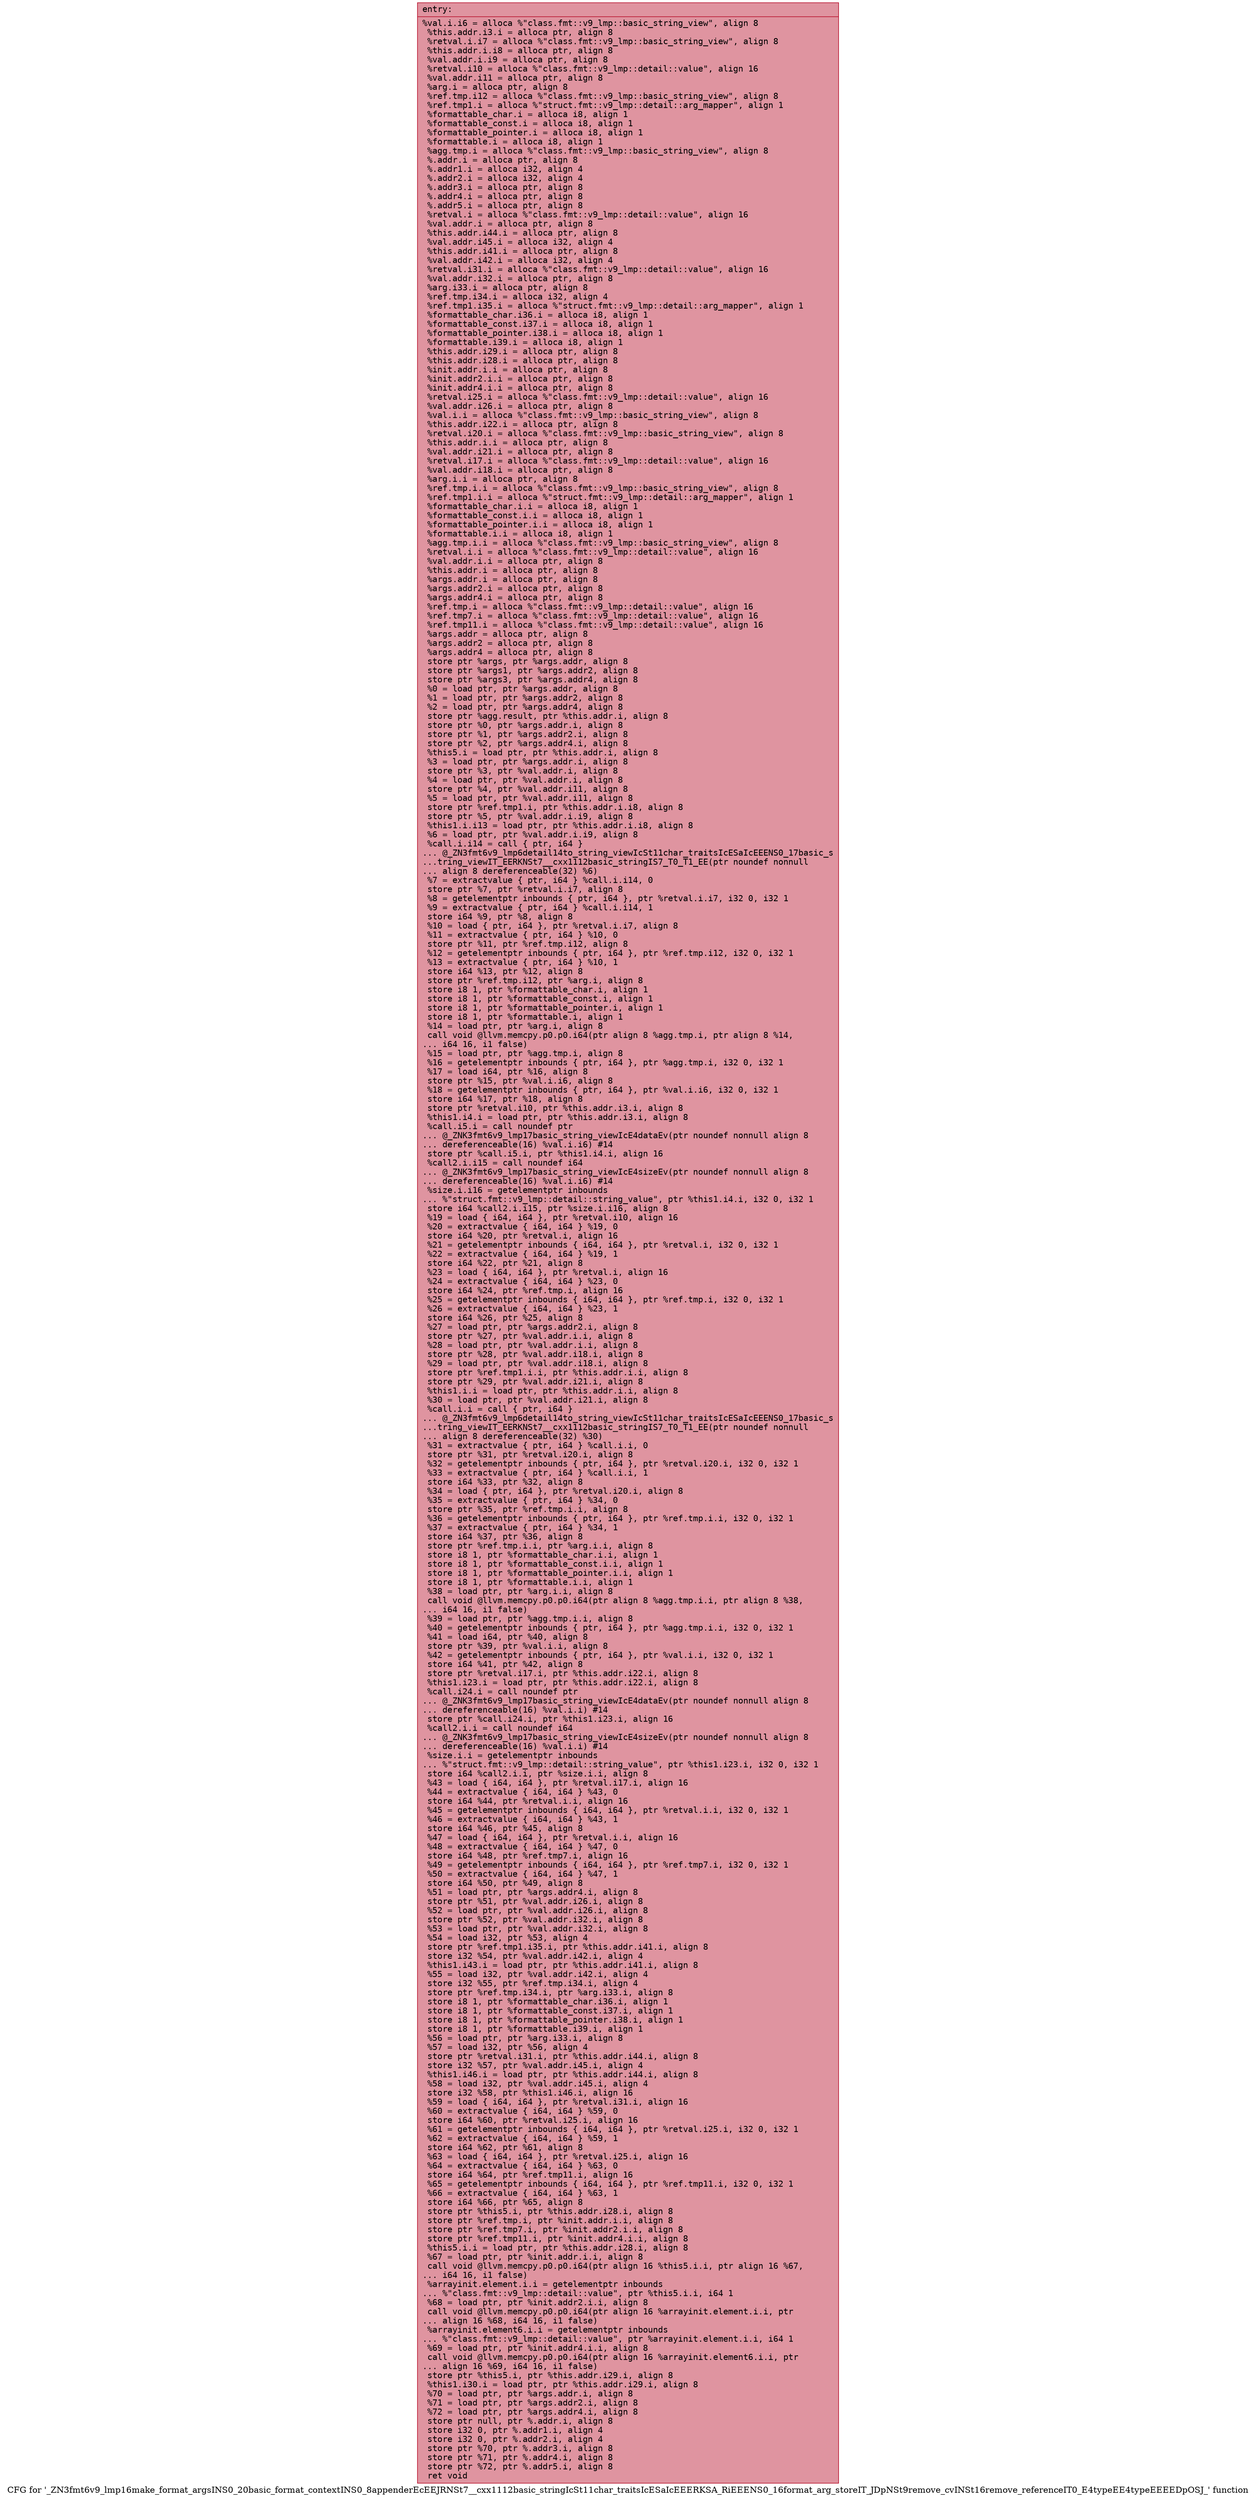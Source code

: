 digraph "CFG for '_ZN3fmt6v9_lmp16make_format_argsINS0_20basic_format_contextINS0_8appenderEcEEJRNSt7__cxx1112basic_stringIcSt11char_traitsIcESaIcEEERKSA_RiEEENS0_16format_arg_storeIT_JDpNSt9remove_cvINSt16remove_referenceIT0_E4typeEE4typeEEEEDpOSJ_' function" {
	label="CFG for '_ZN3fmt6v9_lmp16make_format_argsINS0_20basic_format_contextINS0_8appenderEcEEJRNSt7__cxx1112basic_stringIcSt11char_traitsIcESaIcEEERKSA_RiEEENS0_16format_arg_storeIT_JDpNSt9remove_cvINSt16remove_referenceIT0_E4typeEE4typeEEEEDpOSJ_' function";

	Node0x55bfca180a60 [shape=record,color="#b70d28ff", style=filled, fillcolor="#b70d2870" fontname="Courier",label="{entry:\l|  %val.i.i6 = alloca %\"class.fmt::v9_lmp::basic_string_view\", align 8\l  %this.addr.i3.i = alloca ptr, align 8\l  %retval.i.i7 = alloca %\"class.fmt::v9_lmp::basic_string_view\", align 8\l  %this.addr.i.i8 = alloca ptr, align 8\l  %val.addr.i.i9 = alloca ptr, align 8\l  %retval.i10 = alloca %\"class.fmt::v9_lmp::detail::value\", align 16\l  %val.addr.i11 = alloca ptr, align 8\l  %arg.i = alloca ptr, align 8\l  %ref.tmp.i12 = alloca %\"class.fmt::v9_lmp::basic_string_view\", align 8\l  %ref.tmp1.i = alloca %\"struct.fmt::v9_lmp::detail::arg_mapper\", align 1\l  %formattable_char.i = alloca i8, align 1\l  %formattable_const.i = alloca i8, align 1\l  %formattable_pointer.i = alloca i8, align 1\l  %formattable.i = alloca i8, align 1\l  %agg.tmp.i = alloca %\"class.fmt::v9_lmp::basic_string_view\", align 8\l  %.addr.i = alloca ptr, align 8\l  %.addr1.i = alloca i32, align 4\l  %.addr2.i = alloca i32, align 4\l  %.addr3.i = alloca ptr, align 8\l  %.addr4.i = alloca ptr, align 8\l  %.addr5.i = alloca ptr, align 8\l  %retval.i = alloca %\"class.fmt::v9_lmp::detail::value\", align 16\l  %val.addr.i = alloca ptr, align 8\l  %this.addr.i44.i = alloca ptr, align 8\l  %val.addr.i45.i = alloca i32, align 4\l  %this.addr.i41.i = alloca ptr, align 8\l  %val.addr.i42.i = alloca i32, align 4\l  %retval.i31.i = alloca %\"class.fmt::v9_lmp::detail::value\", align 16\l  %val.addr.i32.i = alloca ptr, align 8\l  %arg.i33.i = alloca ptr, align 8\l  %ref.tmp.i34.i = alloca i32, align 4\l  %ref.tmp1.i35.i = alloca %\"struct.fmt::v9_lmp::detail::arg_mapper\", align 1\l  %formattable_char.i36.i = alloca i8, align 1\l  %formattable_const.i37.i = alloca i8, align 1\l  %formattable_pointer.i38.i = alloca i8, align 1\l  %formattable.i39.i = alloca i8, align 1\l  %this.addr.i29.i = alloca ptr, align 8\l  %this.addr.i28.i = alloca ptr, align 8\l  %init.addr.i.i = alloca ptr, align 8\l  %init.addr2.i.i = alloca ptr, align 8\l  %init.addr4.i.i = alloca ptr, align 8\l  %retval.i25.i = alloca %\"class.fmt::v9_lmp::detail::value\", align 16\l  %val.addr.i26.i = alloca ptr, align 8\l  %val.i.i = alloca %\"class.fmt::v9_lmp::basic_string_view\", align 8\l  %this.addr.i22.i = alloca ptr, align 8\l  %retval.i20.i = alloca %\"class.fmt::v9_lmp::basic_string_view\", align 8\l  %this.addr.i.i = alloca ptr, align 8\l  %val.addr.i21.i = alloca ptr, align 8\l  %retval.i17.i = alloca %\"class.fmt::v9_lmp::detail::value\", align 16\l  %val.addr.i18.i = alloca ptr, align 8\l  %arg.i.i = alloca ptr, align 8\l  %ref.tmp.i.i = alloca %\"class.fmt::v9_lmp::basic_string_view\", align 8\l  %ref.tmp1.i.i = alloca %\"struct.fmt::v9_lmp::detail::arg_mapper\", align 1\l  %formattable_char.i.i = alloca i8, align 1\l  %formattable_const.i.i = alloca i8, align 1\l  %formattable_pointer.i.i = alloca i8, align 1\l  %formattable.i.i = alloca i8, align 1\l  %agg.tmp.i.i = alloca %\"class.fmt::v9_lmp::basic_string_view\", align 8\l  %retval.i.i = alloca %\"class.fmt::v9_lmp::detail::value\", align 16\l  %val.addr.i.i = alloca ptr, align 8\l  %this.addr.i = alloca ptr, align 8\l  %args.addr.i = alloca ptr, align 8\l  %args.addr2.i = alloca ptr, align 8\l  %args.addr4.i = alloca ptr, align 8\l  %ref.tmp.i = alloca %\"class.fmt::v9_lmp::detail::value\", align 16\l  %ref.tmp7.i = alloca %\"class.fmt::v9_lmp::detail::value\", align 16\l  %ref.tmp11.i = alloca %\"class.fmt::v9_lmp::detail::value\", align 16\l  %args.addr = alloca ptr, align 8\l  %args.addr2 = alloca ptr, align 8\l  %args.addr4 = alloca ptr, align 8\l  store ptr %args, ptr %args.addr, align 8\l  store ptr %args1, ptr %args.addr2, align 8\l  store ptr %args3, ptr %args.addr4, align 8\l  %0 = load ptr, ptr %args.addr, align 8\l  %1 = load ptr, ptr %args.addr2, align 8\l  %2 = load ptr, ptr %args.addr4, align 8\l  store ptr %agg.result, ptr %this.addr.i, align 8\l  store ptr %0, ptr %args.addr.i, align 8\l  store ptr %1, ptr %args.addr2.i, align 8\l  store ptr %2, ptr %args.addr4.i, align 8\l  %this5.i = load ptr, ptr %this.addr.i, align 8\l  %3 = load ptr, ptr %args.addr.i, align 8\l  store ptr %3, ptr %val.addr.i, align 8\l  %4 = load ptr, ptr %val.addr.i, align 8\l  store ptr %4, ptr %val.addr.i11, align 8\l  %5 = load ptr, ptr %val.addr.i11, align 8\l  store ptr %ref.tmp1.i, ptr %this.addr.i.i8, align 8\l  store ptr %5, ptr %val.addr.i.i9, align 8\l  %this1.i.i13 = load ptr, ptr %this.addr.i.i8, align 8\l  %6 = load ptr, ptr %val.addr.i.i9, align 8\l  %call.i.i14 = call \{ ptr, i64 \}\l... @_ZN3fmt6v9_lmp6detail14to_string_viewIcSt11char_traitsIcESaIcEEENS0_17basic_s\l...tring_viewIT_EERKNSt7__cxx1112basic_stringIS7_T0_T1_EE(ptr noundef nonnull\l... align 8 dereferenceable(32) %6)\l  %7 = extractvalue \{ ptr, i64 \} %call.i.i14, 0\l  store ptr %7, ptr %retval.i.i7, align 8\l  %8 = getelementptr inbounds \{ ptr, i64 \}, ptr %retval.i.i7, i32 0, i32 1\l  %9 = extractvalue \{ ptr, i64 \} %call.i.i14, 1\l  store i64 %9, ptr %8, align 8\l  %10 = load \{ ptr, i64 \}, ptr %retval.i.i7, align 8\l  %11 = extractvalue \{ ptr, i64 \} %10, 0\l  store ptr %11, ptr %ref.tmp.i12, align 8\l  %12 = getelementptr inbounds \{ ptr, i64 \}, ptr %ref.tmp.i12, i32 0, i32 1\l  %13 = extractvalue \{ ptr, i64 \} %10, 1\l  store i64 %13, ptr %12, align 8\l  store ptr %ref.tmp.i12, ptr %arg.i, align 8\l  store i8 1, ptr %formattable_char.i, align 1\l  store i8 1, ptr %formattable_const.i, align 1\l  store i8 1, ptr %formattable_pointer.i, align 1\l  store i8 1, ptr %formattable.i, align 1\l  %14 = load ptr, ptr %arg.i, align 8\l  call void @llvm.memcpy.p0.p0.i64(ptr align 8 %agg.tmp.i, ptr align 8 %14,\l... i64 16, i1 false)\l  %15 = load ptr, ptr %agg.tmp.i, align 8\l  %16 = getelementptr inbounds \{ ptr, i64 \}, ptr %agg.tmp.i, i32 0, i32 1\l  %17 = load i64, ptr %16, align 8\l  store ptr %15, ptr %val.i.i6, align 8\l  %18 = getelementptr inbounds \{ ptr, i64 \}, ptr %val.i.i6, i32 0, i32 1\l  store i64 %17, ptr %18, align 8\l  store ptr %retval.i10, ptr %this.addr.i3.i, align 8\l  %this1.i4.i = load ptr, ptr %this.addr.i3.i, align 8\l  %call.i5.i = call noundef ptr\l... @_ZNK3fmt6v9_lmp17basic_string_viewIcE4dataEv(ptr noundef nonnull align 8\l... dereferenceable(16) %val.i.i6) #14\l  store ptr %call.i5.i, ptr %this1.i4.i, align 16\l  %call2.i.i15 = call noundef i64\l... @_ZNK3fmt6v9_lmp17basic_string_viewIcE4sizeEv(ptr noundef nonnull align 8\l... dereferenceable(16) %val.i.i6) #14\l  %size.i.i16 = getelementptr inbounds\l... %\"struct.fmt::v9_lmp::detail::string_value\", ptr %this1.i4.i, i32 0, i32 1\l  store i64 %call2.i.i15, ptr %size.i.i16, align 8\l  %19 = load \{ i64, i64 \}, ptr %retval.i10, align 16\l  %20 = extractvalue \{ i64, i64 \} %19, 0\l  store i64 %20, ptr %retval.i, align 16\l  %21 = getelementptr inbounds \{ i64, i64 \}, ptr %retval.i, i32 0, i32 1\l  %22 = extractvalue \{ i64, i64 \} %19, 1\l  store i64 %22, ptr %21, align 8\l  %23 = load \{ i64, i64 \}, ptr %retval.i, align 16\l  %24 = extractvalue \{ i64, i64 \} %23, 0\l  store i64 %24, ptr %ref.tmp.i, align 16\l  %25 = getelementptr inbounds \{ i64, i64 \}, ptr %ref.tmp.i, i32 0, i32 1\l  %26 = extractvalue \{ i64, i64 \} %23, 1\l  store i64 %26, ptr %25, align 8\l  %27 = load ptr, ptr %args.addr2.i, align 8\l  store ptr %27, ptr %val.addr.i.i, align 8\l  %28 = load ptr, ptr %val.addr.i.i, align 8\l  store ptr %28, ptr %val.addr.i18.i, align 8\l  %29 = load ptr, ptr %val.addr.i18.i, align 8\l  store ptr %ref.tmp1.i.i, ptr %this.addr.i.i, align 8\l  store ptr %29, ptr %val.addr.i21.i, align 8\l  %this1.i.i = load ptr, ptr %this.addr.i.i, align 8\l  %30 = load ptr, ptr %val.addr.i21.i, align 8\l  %call.i.i = call \{ ptr, i64 \}\l... @_ZN3fmt6v9_lmp6detail14to_string_viewIcSt11char_traitsIcESaIcEEENS0_17basic_s\l...tring_viewIT_EERKNSt7__cxx1112basic_stringIS7_T0_T1_EE(ptr noundef nonnull\l... align 8 dereferenceable(32) %30)\l  %31 = extractvalue \{ ptr, i64 \} %call.i.i, 0\l  store ptr %31, ptr %retval.i20.i, align 8\l  %32 = getelementptr inbounds \{ ptr, i64 \}, ptr %retval.i20.i, i32 0, i32 1\l  %33 = extractvalue \{ ptr, i64 \} %call.i.i, 1\l  store i64 %33, ptr %32, align 8\l  %34 = load \{ ptr, i64 \}, ptr %retval.i20.i, align 8\l  %35 = extractvalue \{ ptr, i64 \} %34, 0\l  store ptr %35, ptr %ref.tmp.i.i, align 8\l  %36 = getelementptr inbounds \{ ptr, i64 \}, ptr %ref.tmp.i.i, i32 0, i32 1\l  %37 = extractvalue \{ ptr, i64 \} %34, 1\l  store i64 %37, ptr %36, align 8\l  store ptr %ref.tmp.i.i, ptr %arg.i.i, align 8\l  store i8 1, ptr %formattable_char.i.i, align 1\l  store i8 1, ptr %formattable_const.i.i, align 1\l  store i8 1, ptr %formattable_pointer.i.i, align 1\l  store i8 1, ptr %formattable.i.i, align 1\l  %38 = load ptr, ptr %arg.i.i, align 8\l  call void @llvm.memcpy.p0.p0.i64(ptr align 8 %agg.tmp.i.i, ptr align 8 %38,\l... i64 16, i1 false)\l  %39 = load ptr, ptr %agg.tmp.i.i, align 8\l  %40 = getelementptr inbounds \{ ptr, i64 \}, ptr %agg.tmp.i.i, i32 0, i32 1\l  %41 = load i64, ptr %40, align 8\l  store ptr %39, ptr %val.i.i, align 8\l  %42 = getelementptr inbounds \{ ptr, i64 \}, ptr %val.i.i, i32 0, i32 1\l  store i64 %41, ptr %42, align 8\l  store ptr %retval.i17.i, ptr %this.addr.i22.i, align 8\l  %this1.i23.i = load ptr, ptr %this.addr.i22.i, align 8\l  %call.i24.i = call noundef ptr\l... @_ZNK3fmt6v9_lmp17basic_string_viewIcE4dataEv(ptr noundef nonnull align 8\l... dereferenceable(16) %val.i.i) #14\l  store ptr %call.i24.i, ptr %this1.i23.i, align 16\l  %call2.i.i = call noundef i64\l... @_ZNK3fmt6v9_lmp17basic_string_viewIcE4sizeEv(ptr noundef nonnull align 8\l... dereferenceable(16) %val.i.i) #14\l  %size.i.i = getelementptr inbounds\l... %\"struct.fmt::v9_lmp::detail::string_value\", ptr %this1.i23.i, i32 0, i32 1\l  store i64 %call2.i.i, ptr %size.i.i, align 8\l  %43 = load \{ i64, i64 \}, ptr %retval.i17.i, align 16\l  %44 = extractvalue \{ i64, i64 \} %43, 0\l  store i64 %44, ptr %retval.i.i, align 16\l  %45 = getelementptr inbounds \{ i64, i64 \}, ptr %retval.i.i, i32 0, i32 1\l  %46 = extractvalue \{ i64, i64 \} %43, 1\l  store i64 %46, ptr %45, align 8\l  %47 = load \{ i64, i64 \}, ptr %retval.i.i, align 16\l  %48 = extractvalue \{ i64, i64 \} %47, 0\l  store i64 %48, ptr %ref.tmp7.i, align 16\l  %49 = getelementptr inbounds \{ i64, i64 \}, ptr %ref.tmp7.i, i32 0, i32 1\l  %50 = extractvalue \{ i64, i64 \} %47, 1\l  store i64 %50, ptr %49, align 8\l  %51 = load ptr, ptr %args.addr4.i, align 8\l  store ptr %51, ptr %val.addr.i26.i, align 8\l  %52 = load ptr, ptr %val.addr.i26.i, align 8\l  store ptr %52, ptr %val.addr.i32.i, align 8\l  %53 = load ptr, ptr %val.addr.i32.i, align 8\l  %54 = load i32, ptr %53, align 4\l  store ptr %ref.tmp1.i35.i, ptr %this.addr.i41.i, align 8\l  store i32 %54, ptr %val.addr.i42.i, align 4\l  %this1.i43.i = load ptr, ptr %this.addr.i41.i, align 8\l  %55 = load i32, ptr %val.addr.i42.i, align 4\l  store i32 %55, ptr %ref.tmp.i34.i, align 4\l  store ptr %ref.tmp.i34.i, ptr %arg.i33.i, align 8\l  store i8 1, ptr %formattable_char.i36.i, align 1\l  store i8 1, ptr %formattable_const.i37.i, align 1\l  store i8 1, ptr %formattable_pointer.i38.i, align 1\l  store i8 1, ptr %formattable.i39.i, align 1\l  %56 = load ptr, ptr %arg.i33.i, align 8\l  %57 = load i32, ptr %56, align 4\l  store ptr %retval.i31.i, ptr %this.addr.i44.i, align 8\l  store i32 %57, ptr %val.addr.i45.i, align 4\l  %this1.i46.i = load ptr, ptr %this.addr.i44.i, align 8\l  %58 = load i32, ptr %val.addr.i45.i, align 4\l  store i32 %58, ptr %this1.i46.i, align 16\l  %59 = load \{ i64, i64 \}, ptr %retval.i31.i, align 16\l  %60 = extractvalue \{ i64, i64 \} %59, 0\l  store i64 %60, ptr %retval.i25.i, align 16\l  %61 = getelementptr inbounds \{ i64, i64 \}, ptr %retval.i25.i, i32 0, i32 1\l  %62 = extractvalue \{ i64, i64 \} %59, 1\l  store i64 %62, ptr %61, align 8\l  %63 = load \{ i64, i64 \}, ptr %retval.i25.i, align 16\l  %64 = extractvalue \{ i64, i64 \} %63, 0\l  store i64 %64, ptr %ref.tmp11.i, align 16\l  %65 = getelementptr inbounds \{ i64, i64 \}, ptr %ref.tmp11.i, i32 0, i32 1\l  %66 = extractvalue \{ i64, i64 \} %63, 1\l  store i64 %66, ptr %65, align 8\l  store ptr %this5.i, ptr %this.addr.i28.i, align 8\l  store ptr %ref.tmp.i, ptr %init.addr.i.i, align 8\l  store ptr %ref.tmp7.i, ptr %init.addr2.i.i, align 8\l  store ptr %ref.tmp11.i, ptr %init.addr4.i.i, align 8\l  %this5.i.i = load ptr, ptr %this.addr.i28.i, align 8\l  %67 = load ptr, ptr %init.addr.i.i, align 8\l  call void @llvm.memcpy.p0.p0.i64(ptr align 16 %this5.i.i, ptr align 16 %67,\l... i64 16, i1 false)\l  %arrayinit.element.i.i = getelementptr inbounds\l... %\"class.fmt::v9_lmp::detail::value\", ptr %this5.i.i, i64 1\l  %68 = load ptr, ptr %init.addr2.i.i, align 8\l  call void @llvm.memcpy.p0.p0.i64(ptr align 16 %arrayinit.element.i.i, ptr\l... align 16 %68, i64 16, i1 false)\l  %arrayinit.element6.i.i = getelementptr inbounds\l... %\"class.fmt::v9_lmp::detail::value\", ptr %arrayinit.element.i.i, i64 1\l  %69 = load ptr, ptr %init.addr4.i.i, align 8\l  call void @llvm.memcpy.p0.p0.i64(ptr align 16 %arrayinit.element6.i.i, ptr\l... align 16 %69, i64 16, i1 false)\l  store ptr %this5.i, ptr %this.addr.i29.i, align 8\l  %this1.i30.i = load ptr, ptr %this.addr.i29.i, align 8\l  %70 = load ptr, ptr %args.addr.i, align 8\l  %71 = load ptr, ptr %args.addr2.i, align 8\l  %72 = load ptr, ptr %args.addr4.i, align 8\l  store ptr null, ptr %.addr.i, align 8\l  store i32 0, ptr %.addr1.i, align 4\l  store i32 0, ptr %.addr2.i, align 4\l  store ptr %70, ptr %.addr3.i, align 8\l  store ptr %71, ptr %.addr4.i, align 8\l  store ptr %72, ptr %.addr5.i, align 8\l  ret void\l}"];
}
